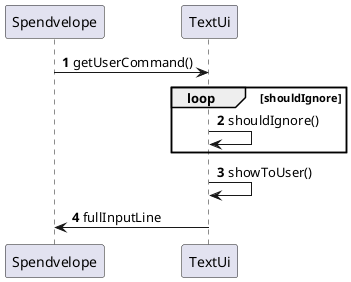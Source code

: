 @startuml
'https://plantuml.com/sequence-diagram

autonumber

Spendvelope -> TextUi: getUserCommand()
loop shouldIgnore
    TextUi -> TextUi: shouldIgnore()
end

TextUi -> TextUi: showToUser()
TextUi -> Spendvelope: fullInputLine

@enduml